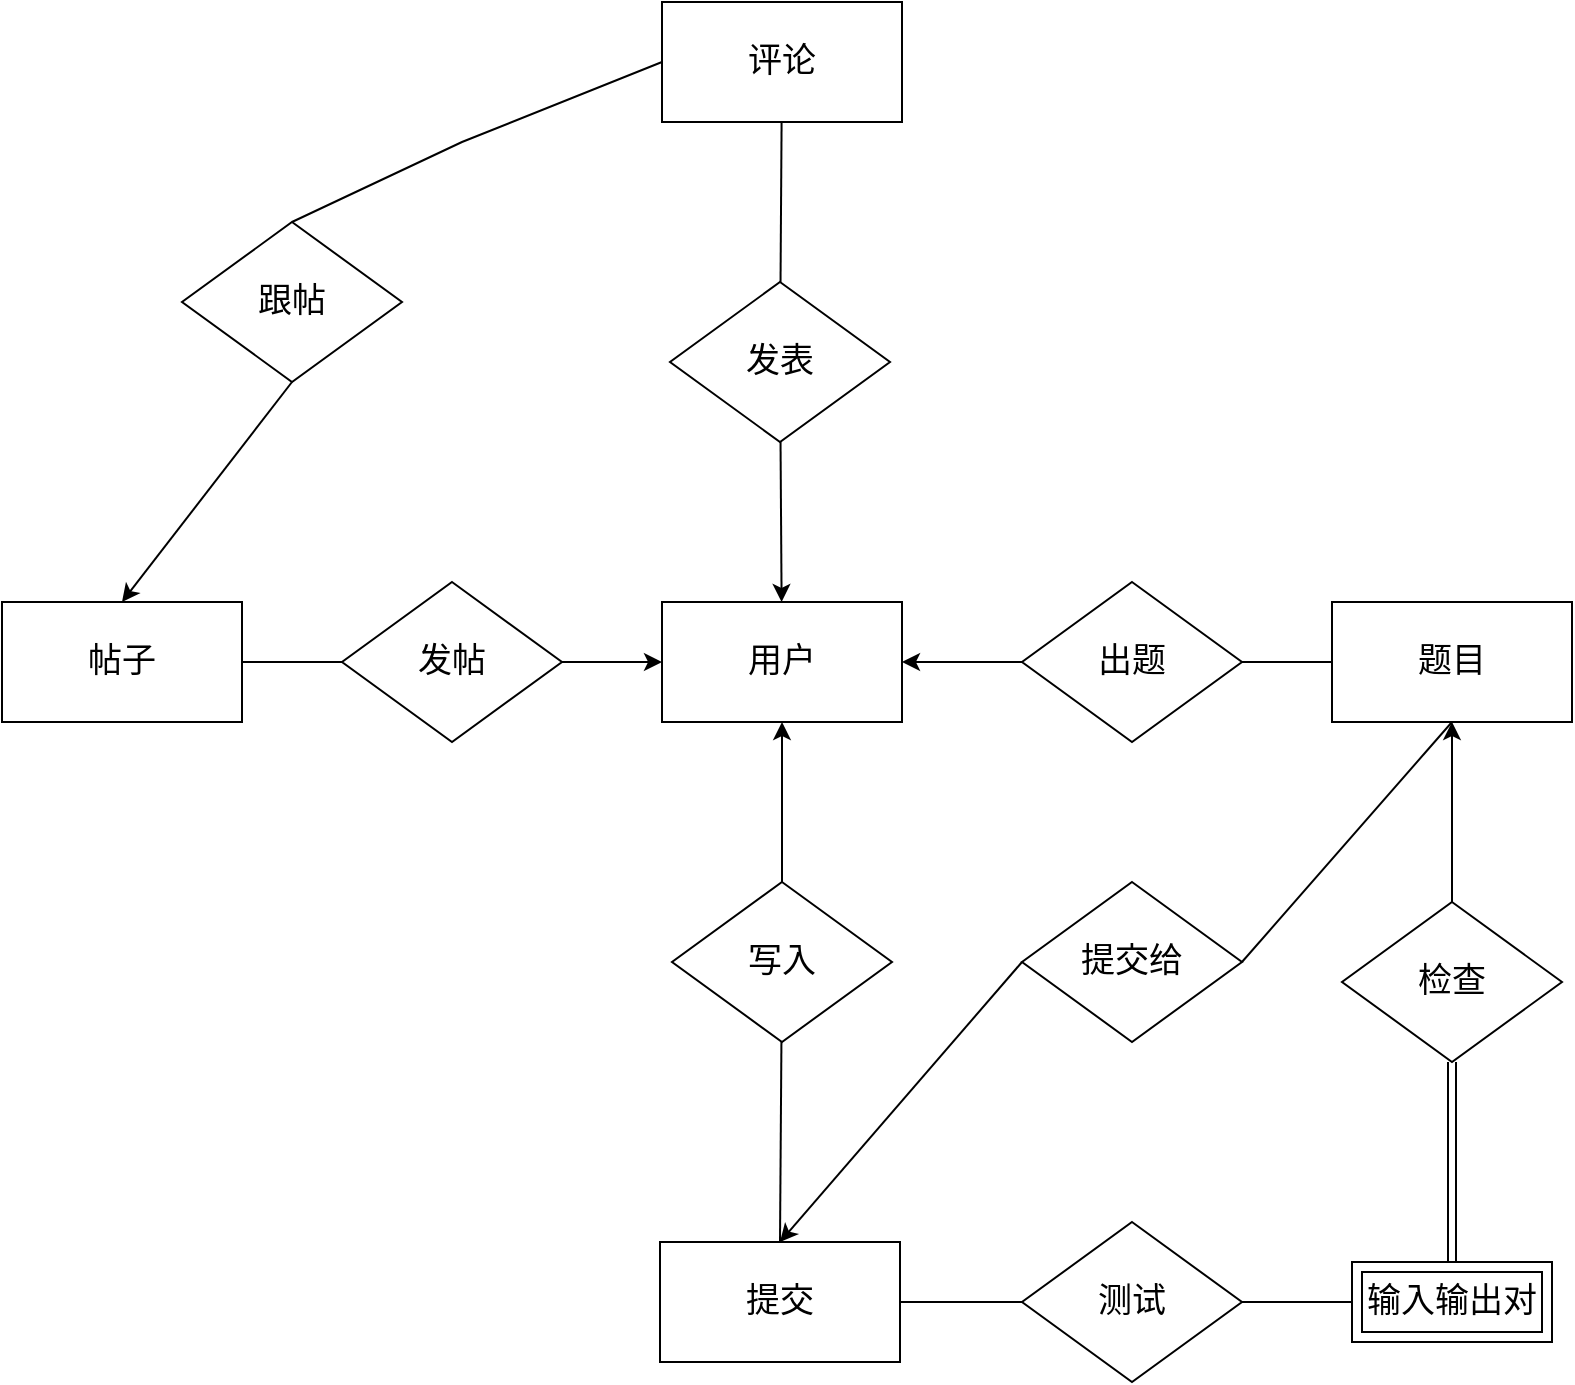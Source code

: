 <mxfile version="24.2.3" type="device">
  <diagram name="第 1 页" id="QyJVEhj1OoDSBkIIbAhF">
    <mxGraphModel dx="1257" dy="1415" grid="1" gridSize="10" guides="1" tooltips="1" connect="1" arrows="1" fold="1" page="1" pageScale="1" pageWidth="827" pageHeight="1169" math="0" shadow="0">
      <root>
        <mxCell id="0" />
        <mxCell id="1" parent="0" />
        <mxCell id="t_tTTNaREiRnePJD-fNQ-40" style="rounded=0;orthogonalLoop=1;jettySize=auto;html=1;endArrow=none;endFill=0;entryX=0.5;entryY=0;entryDx=0;entryDy=0;startArrow=classic;startFill=1;" edge="1" parent="1" source="OgKJCNwn0nAvKyua40rn-1" target="t_tTTNaREiRnePJD-fNQ-8">
          <mxGeometry relative="1" as="geometry">
            <mxPoint x="450" y="540" as="targetPoint" />
          </mxGeometry>
        </mxCell>
        <mxCell id="t_tTTNaREiRnePJD-fNQ-51" style="rounded=0;orthogonalLoop=1;jettySize=auto;html=1;entryX=0;entryY=0.5;entryDx=0;entryDy=0;endArrow=none;endFill=0;startArrow=classic;startFill=1;exitX=0.5;exitY=0;exitDx=0;exitDy=0;" edge="1" parent="1" source="t_tTTNaREiRnePJD-fNQ-2" target="t_tTTNaREiRnePJD-fNQ-21">
          <mxGeometry relative="1" as="geometry" />
        </mxCell>
        <mxCell id="OgKJCNwn0nAvKyua40rn-1" value="用户" style="rounded=0;whiteSpace=wrap;html=1;fontSize=17;" parent="1" vertex="1">
          <mxGeometry x="360" y="410" width="120" height="60" as="geometry" />
        </mxCell>
        <mxCell id="t_tTTNaREiRnePJD-fNQ-44" style="rounded=0;orthogonalLoop=1;jettySize=auto;html=1;endArrow=none;endFill=0;startArrow=classic;startFill=1;" edge="1" parent="1" source="t_tTTNaREiRnePJD-fNQ-1" target="t_tTTNaREiRnePJD-fNQ-28">
          <mxGeometry relative="1" as="geometry" />
        </mxCell>
        <mxCell id="t_tTTNaREiRnePJD-fNQ-1" value="题目" style="rounded=0;whiteSpace=wrap;html=1;fontSize=17;" vertex="1" parent="1">
          <mxGeometry x="695" y="410" width="120" height="60" as="geometry" />
        </mxCell>
        <mxCell id="t_tTTNaREiRnePJD-fNQ-47" style="rounded=0;orthogonalLoop=1;jettySize=auto;html=1;entryX=0;entryY=0.5;entryDx=0;entryDy=0;endArrow=none;endFill=0;" edge="1" parent="1" source="t_tTTNaREiRnePJD-fNQ-2" target="t_tTTNaREiRnePJD-fNQ-31">
          <mxGeometry relative="1" as="geometry" />
        </mxCell>
        <mxCell id="t_tTTNaREiRnePJD-fNQ-2" value="提交" style="rounded=0;whiteSpace=wrap;html=1;fontSize=17;" vertex="1" parent="1">
          <mxGeometry x="359" y="730" width="120" height="60" as="geometry" />
        </mxCell>
        <mxCell id="t_tTTNaREiRnePJD-fNQ-38" style="rounded=0;orthogonalLoop=1;jettySize=auto;html=1;entryX=0;entryY=0.5;entryDx=0;entryDy=0;endArrow=none;endFill=0;" edge="1" parent="1" source="t_tTTNaREiRnePJD-fNQ-3" target="t_tTTNaREiRnePJD-fNQ-10">
          <mxGeometry relative="1" as="geometry" />
        </mxCell>
        <mxCell id="t_tTTNaREiRnePJD-fNQ-3" value="帖子" style="rounded=0;whiteSpace=wrap;html=1;fontSize=17;" vertex="1" parent="1">
          <mxGeometry x="30" y="410" width="120" height="60" as="geometry" />
        </mxCell>
        <mxCell id="t_tTTNaREiRnePJD-fNQ-4" value="评论" style="rounded=0;whiteSpace=wrap;html=1;fontSize=17;" vertex="1" parent="1">
          <mxGeometry x="360" y="110" width="120" height="60" as="geometry" />
        </mxCell>
        <mxCell id="t_tTTNaREiRnePJD-fNQ-43" style="rounded=0;orthogonalLoop=1;jettySize=auto;html=1;endArrow=none;endFill=0;" edge="1" parent="1" source="t_tTTNaREiRnePJD-fNQ-5" target="t_tTTNaREiRnePJD-fNQ-1">
          <mxGeometry relative="1" as="geometry" />
        </mxCell>
        <mxCell id="t_tTTNaREiRnePJD-fNQ-5" value="出题" style="rhombus;whiteSpace=wrap;html=1;fontSize=17;" vertex="1" parent="1">
          <mxGeometry x="540" y="400" width="110" height="80" as="geometry" />
        </mxCell>
        <mxCell id="t_tTTNaREiRnePJD-fNQ-41" style="rounded=0;orthogonalLoop=1;jettySize=auto;html=1;entryX=0.5;entryY=0;entryDx=0;entryDy=0;endArrow=none;endFill=0;" edge="1" parent="1" source="t_tTTNaREiRnePJD-fNQ-8" target="t_tTTNaREiRnePJD-fNQ-2">
          <mxGeometry relative="1" as="geometry" />
        </mxCell>
        <mxCell id="t_tTTNaREiRnePJD-fNQ-8" value="写入" style="rhombus;whiteSpace=wrap;html=1;fontSize=17;" vertex="1" parent="1">
          <mxGeometry x="365" y="550" width="110" height="80" as="geometry" />
        </mxCell>
        <mxCell id="t_tTTNaREiRnePJD-fNQ-39" style="rounded=0;orthogonalLoop=1;jettySize=auto;html=1;entryX=0;entryY=0.5;entryDx=0;entryDy=0;endArrow=classic;endFill=1;" edge="1" parent="1" source="t_tTTNaREiRnePJD-fNQ-10" target="OgKJCNwn0nAvKyua40rn-1">
          <mxGeometry relative="1" as="geometry" />
        </mxCell>
        <mxCell id="t_tTTNaREiRnePJD-fNQ-10" value="发帖" style="rhombus;whiteSpace=wrap;html=1;fontSize=17;" vertex="1" parent="1">
          <mxGeometry x="200" y="400" width="110" height="80" as="geometry" />
        </mxCell>
        <mxCell id="t_tTTNaREiRnePJD-fNQ-34" style="rounded=0;orthogonalLoop=1;jettySize=auto;html=1;endArrow=classic;endFill=1;startArrow=none;startFill=0;" edge="1" parent="1" source="t_tTTNaREiRnePJD-fNQ-19" target="OgKJCNwn0nAvKyua40rn-1">
          <mxGeometry relative="1" as="geometry" />
        </mxCell>
        <mxCell id="t_tTTNaREiRnePJD-fNQ-35" style="rounded=0;orthogonalLoop=1;jettySize=auto;html=1;endArrow=none;endFill=0;" edge="1" parent="1" source="t_tTTNaREiRnePJD-fNQ-19" target="t_tTTNaREiRnePJD-fNQ-4">
          <mxGeometry relative="1" as="geometry" />
        </mxCell>
        <mxCell id="t_tTTNaREiRnePJD-fNQ-19" value="发表" style="rhombus;whiteSpace=wrap;html=1;fontSize=17;" vertex="1" parent="1">
          <mxGeometry x="364" y="250" width="110" height="80" as="geometry" />
        </mxCell>
        <mxCell id="t_tTTNaREiRnePJD-fNQ-52" style="rounded=0;orthogonalLoop=1;jettySize=auto;html=1;entryX=0.5;entryY=1;entryDx=0;entryDy=0;startArrow=none;startFill=0;endArrow=none;endFill=0;exitX=1;exitY=0.5;exitDx=0;exitDy=0;" edge="1" parent="1" source="t_tTTNaREiRnePJD-fNQ-21" target="t_tTTNaREiRnePJD-fNQ-1">
          <mxGeometry relative="1" as="geometry" />
        </mxCell>
        <mxCell id="t_tTTNaREiRnePJD-fNQ-21" value="提交给" style="rhombus;whiteSpace=wrap;html=1;fontSize=17;" vertex="1" parent="1">
          <mxGeometry x="540" y="550" width="110" height="80" as="geometry" />
        </mxCell>
        <mxCell id="t_tTTNaREiRnePJD-fNQ-46" style="rounded=0;orthogonalLoop=1;jettySize=auto;html=1;entryX=1;entryY=0.5;entryDx=0;entryDy=0;endArrow=none;endFill=0;" edge="1" parent="1" source="t_tTTNaREiRnePJD-fNQ-25" target="t_tTTNaREiRnePJD-fNQ-31">
          <mxGeometry relative="1" as="geometry" />
        </mxCell>
        <mxCell id="t_tTTNaREiRnePJD-fNQ-25" value="输入输出对" style="shape=ext;margin=3;double=1;whiteSpace=wrap;html=1;align=center;fontSize=17;" vertex="1" parent="1">
          <mxGeometry x="705" y="740" width="100" height="40" as="geometry" />
        </mxCell>
        <mxCell id="t_tTTNaREiRnePJD-fNQ-45" style="rounded=0;orthogonalLoop=1;jettySize=auto;html=1;entryX=0.5;entryY=0;entryDx=0;entryDy=0;endArrow=none;endFill=0;shape=link;" edge="1" parent="1" source="t_tTTNaREiRnePJD-fNQ-28" target="t_tTTNaREiRnePJD-fNQ-25">
          <mxGeometry relative="1" as="geometry" />
        </mxCell>
        <mxCell id="t_tTTNaREiRnePJD-fNQ-28" value="检查" style="rhombus;whiteSpace=wrap;html=1;fontSize=17;" vertex="1" parent="1">
          <mxGeometry x="700" y="560" width="110" height="80" as="geometry" />
        </mxCell>
        <mxCell id="t_tTTNaREiRnePJD-fNQ-31" value="测试" style="rhombus;whiteSpace=wrap;html=1;fontSize=17;" vertex="1" parent="1">
          <mxGeometry x="540" y="720" width="110" height="80" as="geometry" />
        </mxCell>
        <mxCell id="t_tTTNaREiRnePJD-fNQ-36" style="rounded=0;orthogonalLoop=1;jettySize=auto;html=1;entryX=0.5;entryY=0;entryDx=0;entryDy=0;endArrow=classic;endFill=1;exitX=0.5;exitY=1;exitDx=0;exitDy=0;startArrow=none;startFill=0;" edge="1" parent="1" source="t_tTTNaREiRnePJD-fNQ-32" target="t_tTTNaREiRnePJD-fNQ-3">
          <mxGeometry relative="1" as="geometry" />
        </mxCell>
        <mxCell id="t_tTTNaREiRnePJD-fNQ-37" style="rounded=0;orthogonalLoop=1;jettySize=auto;html=1;entryX=0;entryY=0.5;entryDx=0;entryDy=0;endArrow=none;endFill=0;exitX=0.5;exitY=0;exitDx=0;exitDy=0;startArrow=none;startFill=0;" edge="1" parent="1" source="t_tTTNaREiRnePJD-fNQ-32" target="t_tTTNaREiRnePJD-fNQ-4">
          <mxGeometry relative="1" as="geometry">
            <Array as="points">
              <mxPoint x="260" y="180" />
            </Array>
          </mxGeometry>
        </mxCell>
        <mxCell id="t_tTTNaREiRnePJD-fNQ-32" value="跟帖" style="rhombus;whiteSpace=wrap;html=1;fontSize=17;" vertex="1" parent="1">
          <mxGeometry x="120" y="220" width="110" height="80" as="geometry" />
        </mxCell>
        <mxCell id="t_tTTNaREiRnePJD-fNQ-42" style="rounded=0;orthogonalLoop=1;jettySize=auto;html=1;endArrow=none;endFill=0;entryX=0;entryY=0.5;entryDx=0;entryDy=0;exitX=1;exitY=0.5;exitDx=0;exitDy=0;startArrow=classic;startFill=1;" edge="1" parent="1" source="OgKJCNwn0nAvKyua40rn-1" target="t_tTTNaREiRnePJD-fNQ-5">
          <mxGeometry relative="1" as="geometry">
            <mxPoint x="510" y="460" as="sourcePoint" />
            <mxPoint x="530" y="460" as="targetPoint" />
          </mxGeometry>
        </mxCell>
      </root>
    </mxGraphModel>
  </diagram>
</mxfile>
